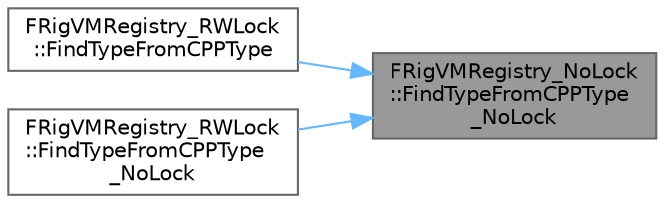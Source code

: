 digraph "FRigVMRegistry_NoLock::FindTypeFromCPPType_NoLock"
{
 // INTERACTIVE_SVG=YES
 // LATEX_PDF_SIZE
  bgcolor="transparent";
  edge [fontname=Helvetica,fontsize=10,labelfontname=Helvetica,labelfontsize=10];
  node [fontname=Helvetica,fontsize=10,shape=box,height=0.2,width=0.4];
  rankdir="RL";
  Node1 [id="Node000001",label="FRigVMRegistry_NoLock\l::FindTypeFromCPPType\l_NoLock",height=0.2,width=0.4,color="gray40", fillcolor="grey60", style="filled", fontcolor="black",tooltip=" "];
  Node1 -> Node2 [id="edge1_Node000001_Node000002",dir="back",color="steelblue1",style="solid",tooltip=" "];
  Node2 [id="Node000002",label="FRigVMRegistry_RWLock\l::FindTypeFromCPPType",height=0.2,width=0.4,color="grey40", fillcolor="white", style="filled",URL="$d8/d0f/structFRigVMRegistry__RWLock.html#aec4f508c6eeb7b05b5b870bc4315bb13",tooltip=" "];
  Node1 -> Node3 [id="edge2_Node000001_Node000003",dir="back",color="steelblue1",style="solid",tooltip=" "];
  Node3 [id="Node000003",label="FRigVMRegistry_RWLock\l::FindTypeFromCPPType\l_NoLock",height=0.2,width=0.4,color="grey40", fillcolor="white", style="filled",URL="$d8/d0f/structFRigVMRegistry__RWLock.html#a79cf83d6aecc75c193b1ac5bc7a69b0f",tooltip=" "];
}
